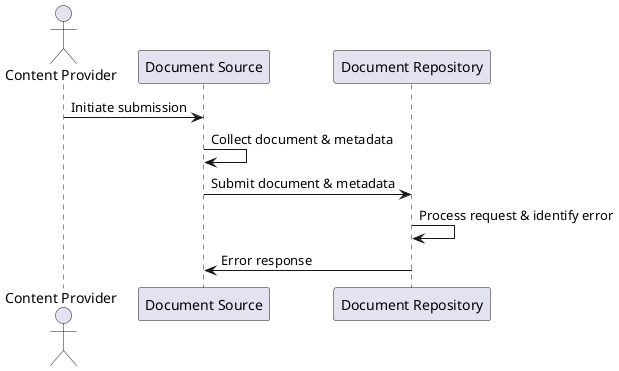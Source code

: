 @startuml
actor "Content Provider" as CS
participant "Document Source" as DS
participant "Document Repository" as DR

CS -> DS: Initiate submission
DS -> DS: Collect document & metadata
DS -> DR: Submit document & metadata
DR -> DR: Process request & identify error
DR -> DS: Error response
@enduml
